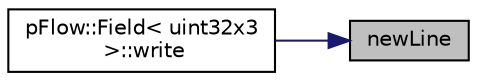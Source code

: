 digraph "newLine"
{
 // LATEX_PDF_SIZE
  edge [fontname="Helvetica",fontsize="10",labelfontname="Helvetica",labelfontsize="10"];
  node [fontname="Helvetica",fontsize="10",shape=record];
  rankdir="RL";
  Node1 [label="newLine",height=0.2,width=0.4,color="black", fillcolor="grey75", style="filled", fontcolor="black",tooltip="Write a newLine to stream."];
  Node1 -> Node2 [dir="back",color="midnightblue",fontsize="10",style="solid",fontname="Helvetica"];
  Node2 [label="pFlow::Field\< uint32x3\l \>::write",height=0.2,width=0.4,color="black", fillcolor="white", style="filled",URL="$classpFlow_1_1Field.html#a8c955e17bd99dcab8fa9cf8c96ba6dd0",tooltip=" "];
}
